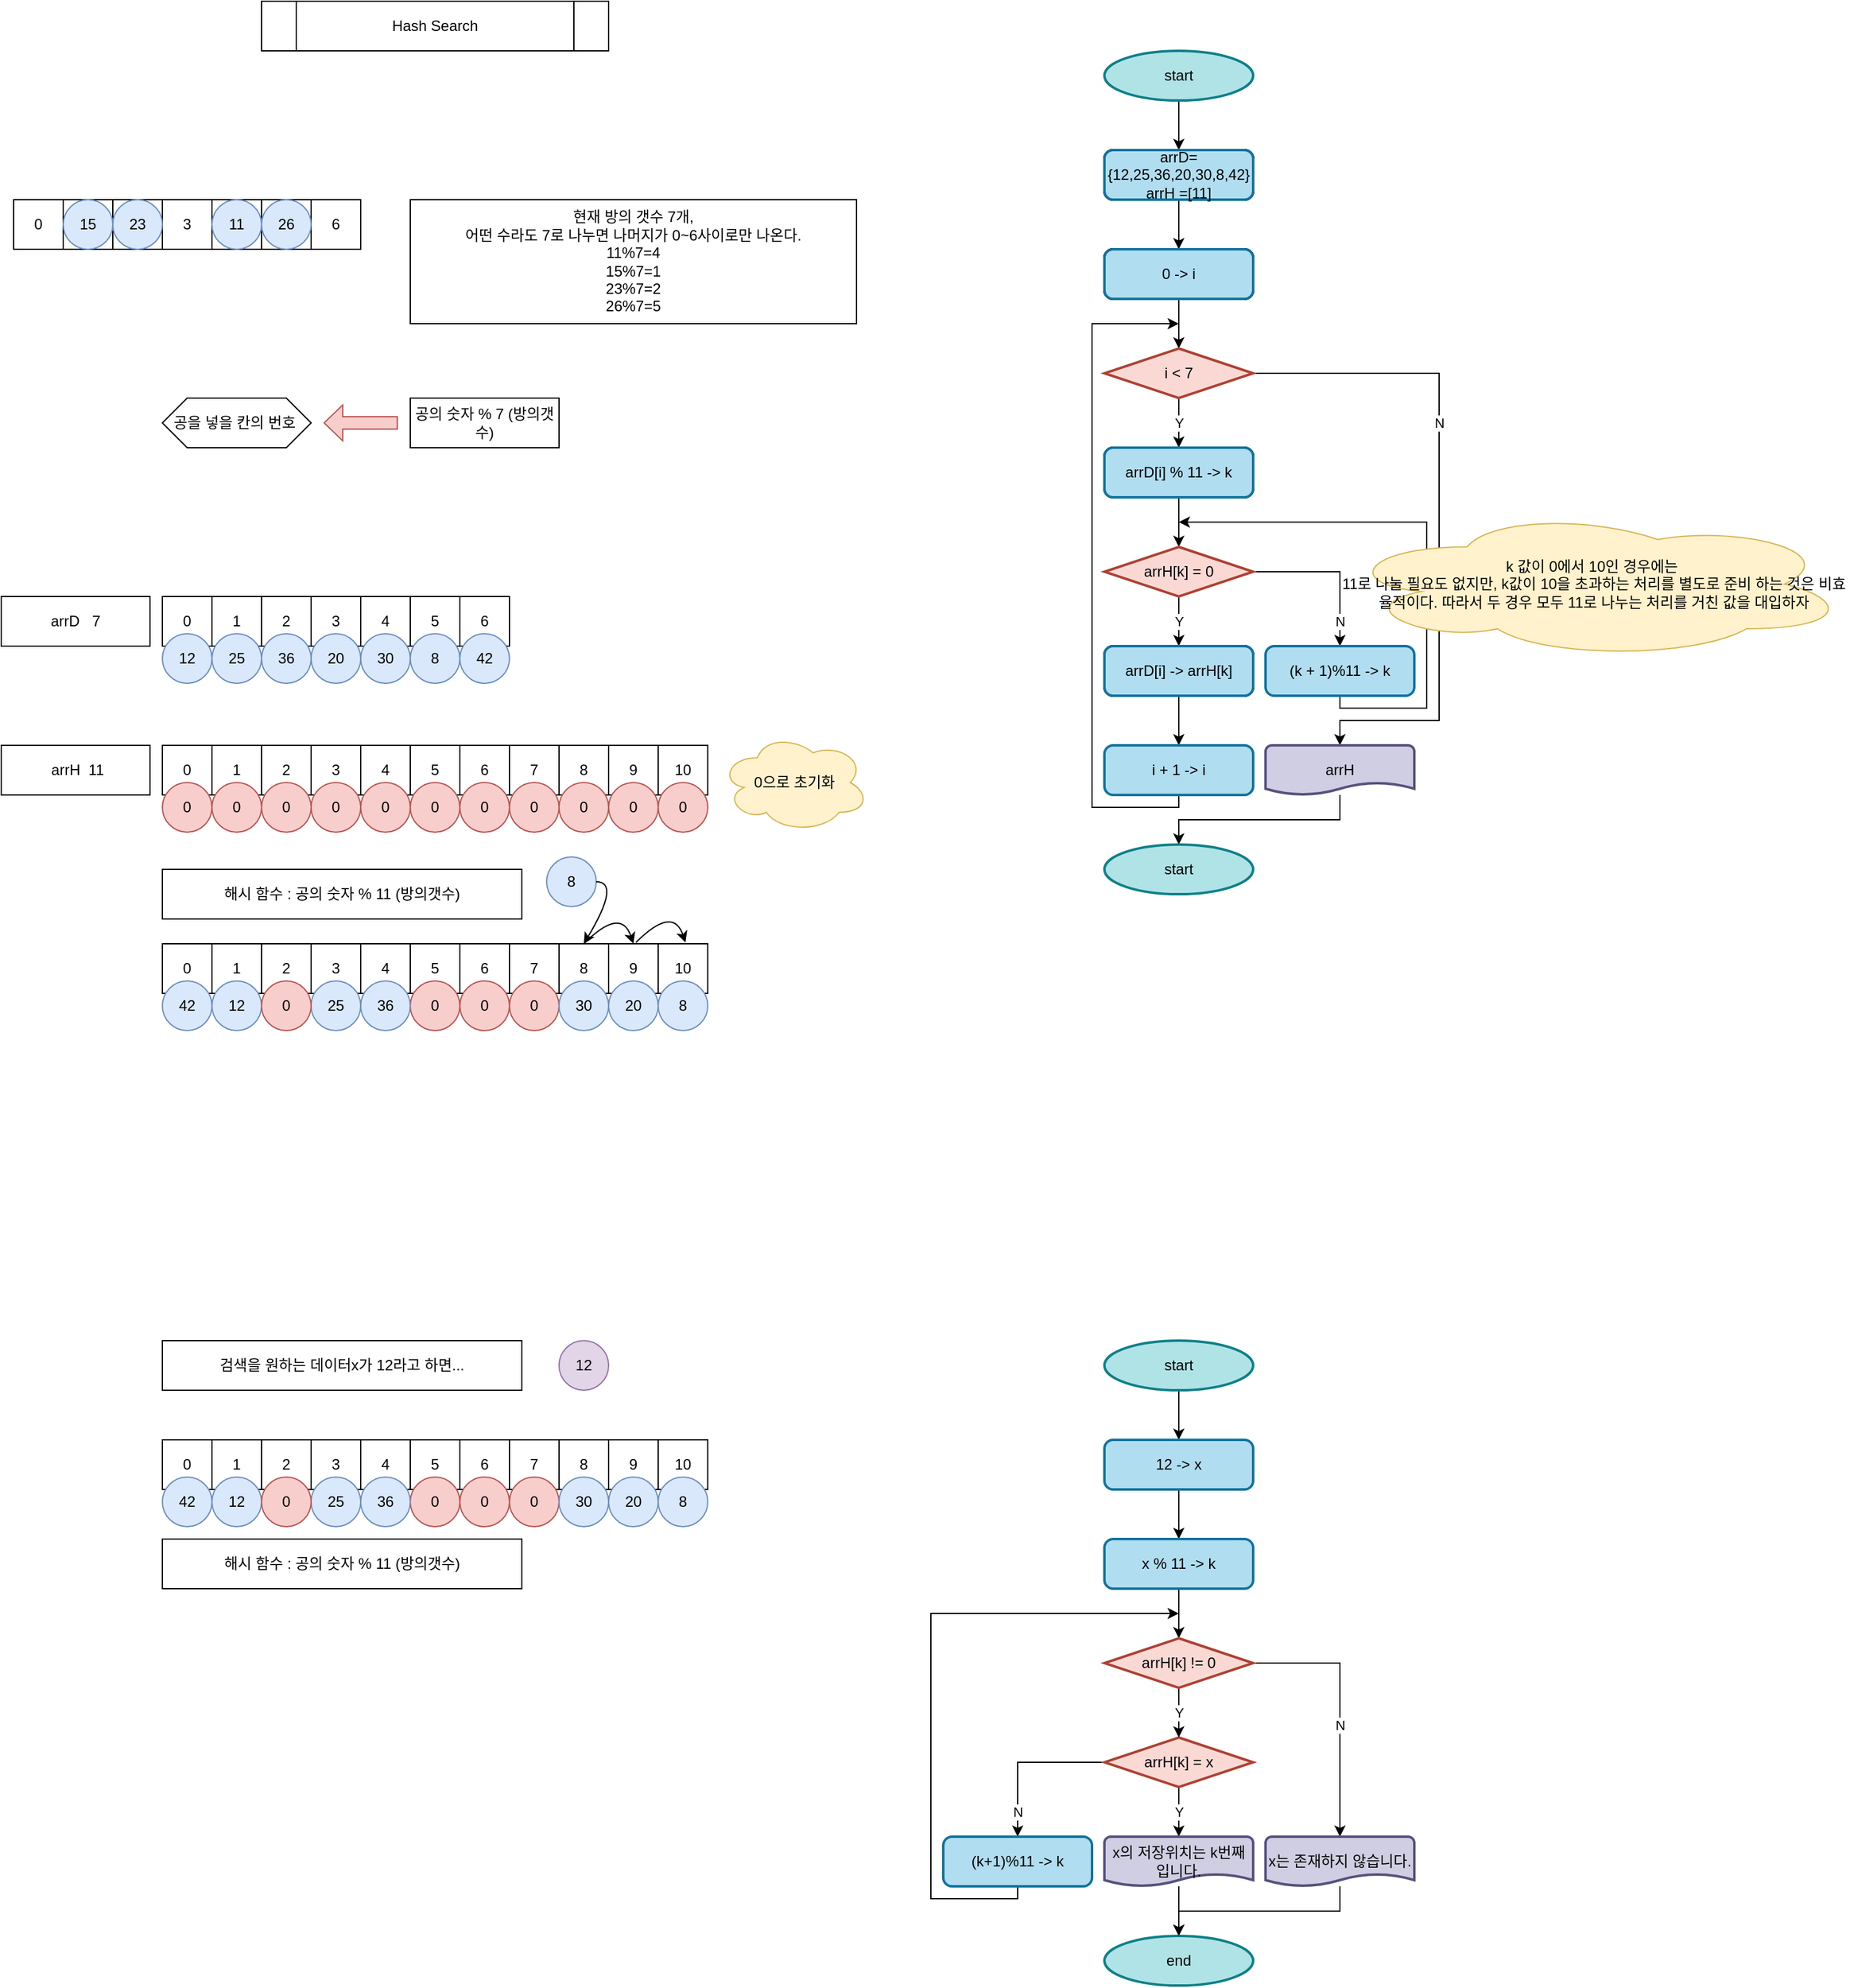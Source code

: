<mxfile version="19.0.3" type="device"><diagram id="oB6ZDdBzyudLEPfiaahd" name="Page-1"><mxGraphModel dx="1216" dy="701" grid="1" gridSize="10" guides="1" tooltips="1" connect="1" arrows="1" fold="1" page="1" pageScale="1" pageWidth="850" pageHeight="1100" math="0" shadow="0"><root><mxCell id="0"/><mxCell id="1" parent="0"/><mxCell id="Vx3R1eTJ90A7RlPd2Iep-1" value="Hash Search" style="shape=process;whiteSpace=wrap;html=1;backgroundOutline=1;" parent="1" vertex="1"><mxGeometry x="280" y="40" width="280" height="40" as="geometry"/></mxCell><mxCell id="Vx3R1eTJ90A7RlPd2Iep-13" value="현재 방의 갯수 7개,&lt;br&gt;어떤 수라도 7로 나누면 나머지가 0~6사이로만 나온다.&lt;br&gt;11%7=4&lt;br&gt;15%7=1&lt;br&gt;23%7=2&lt;br&gt;26%7=5" style="rounded=0;whiteSpace=wrap;html=1;" parent="1" vertex="1"><mxGeometry x="400" y="200" width="360" height="100" as="geometry"/></mxCell><mxCell id="Vx3R1eTJ90A7RlPd2Iep-15" value="0" style="rounded=0;whiteSpace=wrap;html=1;" parent="1" vertex="1"><mxGeometry x="80" y="200" width="40" height="40" as="geometry"/></mxCell><mxCell id="Vx3R1eTJ90A7RlPd2Iep-16" value="1" style="rounded=0;whiteSpace=wrap;html=1;" parent="1" vertex="1"><mxGeometry x="120" y="200" width="40" height="40" as="geometry"/></mxCell><mxCell id="Vx3R1eTJ90A7RlPd2Iep-17" value="2" style="rounded=0;whiteSpace=wrap;html=1;" parent="1" vertex="1"><mxGeometry x="160" y="200" width="40" height="40" as="geometry"/></mxCell><mxCell id="Vx3R1eTJ90A7RlPd2Iep-18" value="3" style="rounded=0;whiteSpace=wrap;html=1;" parent="1" vertex="1"><mxGeometry x="200" y="200" width="40" height="40" as="geometry"/></mxCell><mxCell id="Vx3R1eTJ90A7RlPd2Iep-19" value="4" style="rounded=0;whiteSpace=wrap;html=1;" parent="1" vertex="1"><mxGeometry x="240" y="200" width="40" height="40" as="geometry"/></mxCell><mxCell id="Vx3R1eTJ90A7RlPd2Iep-20" value="5" style="rounded=0;whiteSpace=wrap;html=1;" parent="1" vertex="1"><mxGeometry x="280" y="200" width="40" height="40" as="geometry"/></mxCell><mxCell id="Vx3R1eTJ90A7RlPd2Iep-21" value="6" style="rounded=0;whiteSpace=wrap;html=1;" parent="1" vertex="1"><mxGeometry x="320" y="200" width="40" height="40" as="geometry"/></mxCell><mxCell id="Vx3R1eTJ90A7RlPd2Iep-22" value="15" style="ellipse;whiteSpace=wrap;html=1;aspect=fixed;fillColor=#dae8fc;strokeColor=#6c8ebf;" parent="1" vertex="1"><mxGeometry x="120" y="200" width="40" height="40" as="geometry"/></mxCell><mxCell id="Vx3R1eTJ90A7RlPd2Iep-23" value="23" style="ellipse;whiteSpace=wrap;html=1;aspect=fixed;fillColor=#dae8fc;strokeColor=#6c8ebf;" parent="1" vertex="1"><mxGeometry x="160" y="200" width="40" height="40" as="geometry"/></mxCell><mxCell id="Vx3R1eTJ90A7RlPd2Iep-24" value="11" style="ellipse;whiteSpace=wrap;html=1;aspect=fixed;fillColor=#dae8fc;strokeColor=#6c8ebf;" parent="1" vertex="1"><mxGeometry x="240" y="200" width="40" height="40" as="geometry"/></mxCell><mxCell id="Vx3R1eTJ90A7RlPd2Iep-25" value="26" style="ellipse;whiteSpace=wrap;html=1;aspect=fixed;fillColor=#dae8fc;strokeColor=#6c8ebf;" parent="1" vertex="1"><mxGeometry x="280" y="200" width="40" height="40" as="geometry"/></mxCell><mxCell id="Vx3R1eTJ90A7RlPd2Iep-27" value="공을 넣을 칸의 번호&amp;nbsp;" style="shape=hexagon;perimeter=hexagonPerimeter2;whiteSpace=wrap;html=1;fixedSize=1;" parent="1" vertex="1"><mxGeometry x="200" y="360" width="120" height="40" as="geometry"/></mxCell><mxCell id="Vx3R1eTJ90A7RlPd2Iep-28" value="공의 숫자 % 7 (방의갯수)" style="rounded=0;whiteSpace=wrap;html=1;" parent="1" vertex="1"><mxGeometry x="400" y="360" width="120" height="40" as="geometry"/></mxCell><mxCell id="Vx3R1eTJ90A7RlPd2Iep-29" value="" style="shape=flexArrow;endArrow=classic;html=1;rounded=0;endWidth=18;endSize=4.67;fillColor=#f8cecc;strokeColor=#b85450;" parent="1" edge="1"><mxGeometry width="50" height="50" relative="1" as="geometry"><mxPoint x="390" y="380" as="sourcePoint"/><mxPoint x="330" y="380" as="targetPoint"/></mxGeometry></mxCell><mxCell id="Vx3R1eTJ90A7RlPd2Iep-31" value="0" style="rounded=0;whiteSpace=wrap;html=1;" parent="1" vertex="1"><mxGeometry x="200" y="520" width="40" height="40" as="geometry"/></mxCell><mxCell id="Vx3R1eTJ90A7RlPd2Iep-32" value="1" style="rounded=0;whiteSpace=wrap;html=1;" parent="1" vertex="1"><mxGeometry x="240" y="520" width="40" height="40" as="geometry"/></mxCell><mxCell id="Vx3R1eTJ90A7RlPd2Iep-33" value="2" style="rounded=0;whiteSpace=wrap;html=1;" parent="1" vertex="1"><mxGeometry x="280" y="520" width="40" height="40" as="geometry"/></mxCell><mxCell id="Vx3R1eTJ90A7RlPd2Iep-34" value="3" style="rounded=0;whiteSpace=wrap;html=1;" parent="1" vertex="1"><mxGeometry x="320" y="520" width="40" height="40" as="geometry"/></mxCell><mxCell id="Vx3R1eTJ90A7RlPd2Iep-35" value="4" style="rounded=0;whiteSpace=wrap;html=1;" parent="1" vertex="1"><mxGeometry x="360" y="520" width="40" height="40" as="geometry"/></mxCell><mxCell id="Vx3R1eTJ90A7RlPd2Iep-36" value="5" style="rounded=0;whiteSpace=wrap;html=1;" parent="1" vertex="1"><mxGeometry x="400" y="520" width="40" height="40" as="geometry"/></mxCell><mxCell id="Vx3R1eTJ90A7RlPd2Iep-37" value="6" style="rounded=0;whiteSpace=wrap;html=1;" parent="1" vertex="1"><mxGeometry x="440" y="520" width="40" height="40" as="geometry"/></mxCell><mxCell id="Vx3R1eTJ90A7RlPd2Iep-42" value="12" style="ellipse;whiteSpace=wrap;html=1;aspect=fixed;fillColor=#dae8fc;strokeColor=#6c8ebf;" parent="1" vertex="1"><mxGeometry x="200" y="550" width="40" height="40" as="geometry"/></mxCell><mxCell id="Vx3R1eTJ90A7RlPd2Iep-43" value="25" style="ellipse;whiteSpace=wrap;html=1;aspect=fixed;fillColor=#dae8fc;strokeColor=#6c8ebf;" parent="1" vertex="1"><mxGeometry x="240" y="550" width="40" height="40" as="geometry"/></mxCell><mxCell id="Vx3R1eTJ90A7RlPd2Iep-44" value="36" style="ellipse;whiteSpace=wrap;html=1;aspect=fixed;fillColor=#dae8fc;strokeColor=#6c8ebf;" parent="1" vertex="1"><mxGeometry x="280" y="550" width="40" height="40" as="geometry"/></mxCell><mxCell id="Vx3R1eTJ90A7RlPd2Iep-45" value="20" style="ellipse;whiteSpace=wrap;html=1;aspect=fixed;fillColor=#dae8fc;strokeColor=#6c8ebf;" parent="1" vertex="1"><mxGeometry x="320" y="550" width="40" height="40" as="geometry"/></mxCell><mxCell id="Vx3R1eTJ90A7RlPd2Iep-46" value="30" style="ellipse;whiteSpace=wrap;html=1;aspect=fixed;fillColor=#dae8fc;strokeColor=#6c8ebf;" parent="1" vertex="1"><mxGeometry x="360" y="550" width="40" height="40" as="geometry"/></mxCell><mxCell id="Vx3R1eTJ90A7RlPd2Iep-47" value="8" style="ellipse;whiteSpace=wrap;html=1;aspect=fixed;fillColor=#dae8fc;strokeColor=#6c8ebf;" parent="1" vertex="1"><mxGeometry x="400" y="550" width="40" height="40" as="geometry"/></mxCell><mxCell id="Vx3R1eTJ90A7RlPd2Iep-48" value="42" style="ellipse;whiteSpace=wrap;html=1;aspect=fixed;fillColor=#dae8fc;strokeColor=#6c8ebf;" parent="1" vertex="1"><mxGeometry x="440" y="550" width="40" height="40" as="geometry"/></mxCell><mxCell id="Vx3R1eTJ90A7RlPd2Iep-49" value="arrD&amp;nbsp; &amp;nbsp;7" style="rounded=0;whiteSpace=wrap;html=1;" parent="1" vertex="1"><mxGeometry x="70" y="520" width="120" height="40" as="geometry"/></mxCell><mxCell id="Vx3R1eTJ90A7RlPd2Iep-50" value="&amp;nbsp;arrH&amp;nbsp; 11" style="rounded=0;whiteSpace=wrap;html=1;" parent="1" vertex="1"><mxGeometry x="70" y="640" width="120" height="40" as="geometry"/></mxCell><mxCell id="Vx3R1eTJ90A7RlPd2Iep-51" value="0" style="rounded=0;whiteSpace=wrap;html=1;" parent="1" vertex="1"><mxGeometry x="200" y="640" width="40" height="40" as="geometry"/></mxCell><mxCell id="Vx3R1eTJ90A7RlPd2Iep-52" value="1" style="rounded=0;whiteSpace=wrap;html=1;" parent="1" vertex="1"><mxGeometry x="240" y="640" width="40" height="40" as="geometry"/></mxCell><mxCell id="Vx3R1eTJ90A7RlPd2Iep-53" value="2" style="rounded=0;whiteSpace=wrap;html=1;" parent="1" vertex="1"><mxGeometry x="280" y="640" width="40" height="40" as="geometry"/></mxCell><mxCell id="Vx3R1eTJ90A7RlPd2Iep-54" value="3" style="rounded=0;whiteSpace=wrap;html=1;" parent="1" vertex="1"><mxGeometry x="320" y="640" width="40" height="40" as="geometry"/></mxCell><mxCell id="Vx3R1eTJ90A7RlPd2Iep-55" value="4" style="rounded=0;whiteSpace=wrap;html=1;" parent="1" vertex="1"><mxGeometry x="360" y="640" width="40" height="40" as="geometry"/></mxCell><mxCell id="Vx3R1eTJ90A7RlPd2Iep-56" value="5" style="rounded=0;whiteSpace=wrap;html=1;" parent="1" vertex="1"><mxGeometry x="400" y="640" width="40" height="40" as="geometry"/></mxCell><mxCell id="Vx3R1eTJ90A7RlPd2Iep-57" value="6" style="rounded=0;whiteSpace=wrap;html=1;" parent="1" vertex="1"><mxGeometry x="440" y="640" width="40" height="40" as="geometry"/></mxCell><mxCell id="Vx3R1eTJ90A7RlPd2Iep-58" value="7" style="rounded=0;whiteSpace=wrap;html=1;" parent="1" vertex="1"><mxGeometry x="480" y="640" width="40" height="40" as="geometry"/></mxCell><mxCell id="Vx3R1eTJ90A7RlPd2Iep-59" value="8" style="rounded=0;whiteSpace=wrap;html=1;" parent="1" vertex="1"><mxGeometry x="520" y="640" width="40" height="40" as="geometry"/></mxCell><mxCell id="Vx3R1eTJ90A7RlPd2Iep-60" value="9" style="rounded=0;whiteSpace=wrap;html=1;" parent="1" vertex="1"><mxGeometry x="560" y="640" width="40" height="40" as="geometry"/></mxCell><mxCell id="Vx3R1eTJ90A7RlPd2Iep-61" value="10" style="rounded=0;whiteSpace=wrap;html=1;" parent="1" vertex="1"><mxGeometry x="600" y="640" width="40" height="40" as="geometry"/></mxCell><mxCell id="Vx3R1eTJ90A7RlPd2Iep-62" value="0" style="ellipse;whiteSpace=wrap;html=1;aspect=fixed;fillColor=#f8cecc;strokeColor=#b85450;" parent="1" vertex="1"><mxGeometry x="200" y="670" width="40" height="40" as="geometry"/></mxCell><mxCell id="Vx3R1eTJ90A7RlPd2Iep-63" value="0" style="ellipse;whiteSpace=wrap;html=1;aspect=fixed;fillColor=#f8cecc;strokeColor=#b85450;" parent="1" vertex="1"><mxGeometry x="240" y="670" width="40" height="40" as="geometry"/></mxCell><mxCell id="Vx3R1eTJ90A7RlPd2Iep-64" value="0" style="ellipse;whiteSpace=wrap;html=1;aspect=fixed;fillColor=#f8cecc;strokeColor=#b85450;" parent="1" vertex="1"><mxGeometry x="280" y="670" width="40" height="40" as="geometry"/></mxCell><mxCell id="Vx3R1eTJ90A7RlPd2Iep-65" value="0" style="ellipse;whiteSpace=wrap;html=1;aspect=fixed;fillColor=#f8cecc;strokeColor=#b85450;" parent="1" vertex="1"><mxGeometry x="320" y="670" width="40" height="40" as="geometry"/></mxCell><mxCell id="Vx3R1eTJ90A7RlPd2Iep-66" value="0" style="ellipse;whiteSpace=wrap;html=1;aspect=fixed;fillColor=#f8cecc;strokeColor=#b85450;" parent="1" vertex="1"><mxGeometry x="440" y="670" width="40" height="40" as="geometry"/></mxCell><mxCell id="Vx3R1eTJ90A7RlPd2Iep-67" value="0" style="ellipse;whiteSpace=wrap;html=1;aspect=fixed;fillColor=#f8cecc;strokeColor=#b85450;" parent="1" vertex="1"><mxGeometry x="480" y="670" width="40" height="40" as="geometry"/></mxCell><mxCell id="Vx3R1eTJ90A7RlPd2Iep-68" value="0" style="ellipse;whiteSpace=wrap;html=1;aspect=fixed;fillColor=#f8cecc;strokeColor=#b85450;" parent="1" vertex="1"><mxGeometry x="400" y="670" width="40" height="40" as="geometry"/></mxCell><mxCell id="Vx3R1eTJ90A7RlPd2Iep-69" value="0" style="ellipse;whiteSpace=wrap;html=1;aspect=fixed;fillColor=#f8cecc;strokeColor=#b85450;" parent="1" vertex="1"><mxGeometry x="360" y="670" width="40" height="40" as="geometry"/></mxCell><mxCell id="Vx3R1eTJ90A7RlPd2Iep-70" value="0" style="ellipse;whiteSpace=wrap;html=1;aspect=fixed;fillColor=#f8cecc;strokeColor=#b85450;" parent="1" vertex="1"><mxGeometry x="520" y="670" width="40" height="40" as="geometry"/></mxCell><mxCell id="Vx3R1eTJ90A7RlPd2Iep-71" value="0" style="ellipse;whiteSpace=wrap;html=1;aspect=fixed;fillColor=#f8cecc;strokeColor=#b85450;" parent="1" vertex="1"><mxGeometry x="560" y="670" width="40" height="40" as="geometry"/></mxCell><mxCell id="Vx3R1eTJ90A7RlPd2Iep-72" value="0" style="ellipse;whiteSpace=wrap;html=1;aspect=fixed;fillColor=#f8cecc;strokeColor=#b85450;" parent="1" vertex="1"><mxGeometry x="600" y="670" width="40" height="40" as="geometry"/></mxCell><mxCell id="Vx3R1eTJ90A7RlPd2Iep-73" value="0으로 초기화" style="ellipse;shape=cloud;whiteSpace=wrap;html=1;fillColor=#fff2cc;strokeColor=#d6b656;" parent="1" vertex="1"><mxGeometry x="650" y="630" width="120" height="80" as="geometry"/></mxCell><mxCell id="Vx3R1eTJ90A7RlPd2Iep-74" value="해시 함수 : 공의 숫자 % 11 (방의갯수)" style="rounded=0;whiteSpace=wrap;html=1;" parent="1" vertex="1"><mxGeometry x="200" y="740" width="290" height="40" as="geometry"/></mxCell><mxCell id="Vx3R1eTJ90A7RlPd2Iep-75" value="0" style="rounded=0;whiteSpace=wrap;html=1;" parent="1" vertex="1"><mxGeometry x="200" y="800" width="40" height="40" as="geometry"/></mxCell><mxCell id="Vx3R1eTJ90A7RlPd2Iep-76" value="1" style="rounded=0;whiteSpace=wrap;html=1;" parent="1" vertex="1"><mxGeometry x="240" y="800" width="40" height="40" as="geometry"/></mxCell><mxCell id="Vx3R1eTJ90A7RlPd2Iep-77" value="2" style="rounded=0;whiteSpace=wrap;html=1;" parent="1" vertex="1"><mxGeometry x="280" y="800" width="40" height="40" as="geometry"/></mxCell><mxCell id="Vx3R1eTJ90A7RlPd2Iep-78" value="3" style="rounded=0;whiteSpace=wrap;html=1;" parent="1" vertex="1"><mxGeometry x="320" y="800" width="40" height="40" as="geometry"/></mxCell><mxCell id="Vx3R1eTJ90A7RlPd2Iep-79" value="4" style="rounded=0;whiteSpace=wrap;html=1;" parent="1" vertex="1"><mxGeometry x="360" y="800" width="40" height="40" as="geometry"/></mxCell><mxCell id="Vx3R1eTJ90A7RlPd2Iep-80" value="5" style="rounded=0;whiteSpace=wrap;html=1;" parent="1" vertex="1"><mxGeometry x="400" y="800" width="40" height="40" as="geometry"/></mxCell><mxCell id="Vx3R1eTJ90A7RlPd2Iep-81" value="6" style="rounded=0;whiteSpace=wrap;html=1;" parent="1" vertex="1"><mxGeometry x="440" y="800" width="40" height="40" as="geometry"/></mxCell><mxCell id="Vx3R1eTJ90A7RlPd2Iep-82" value="7" style="rounded=0;whiteSpace=wrap;html=1;" parent="1" vertex="1"><mxGeometry x="480" y="800" width="40" height="40" as="geometry"/></mxCell><mxCell id="Vx3R1eTJ90A7RlPd2Iep-83" value="8" style="rounded=0;whiteSpace=wrap;html=1;" parent="1" vertex="1"><mxGeometry x="520" y="800" width="40" height="40" as="geometry"/></mxCell><mxCell id="Vx3R1eTJ90A7RlPd2Iep-84" value="9" style="rounded=0;whiteSpace=wrap;html=1;" parent="1" vertex="1"><mxGeometry x="560" y="800" width="40" height="40" as="geometry"/></mxCell><mxCell id="Vx3R1eTJ90A7RlPd2Iep-85" value="10" style="rounded=0;whiteSpace=wrap;html=1;" parent="1" vertex="1"><mxGeometry x="600" y="800" width="40" height="40" as="geometry"/></mxCell><mxCell id="Vx3R1eTJ90A7RlPd2Iep-90" value="0" style="ellipse;whiteSpace=wrap;html=1;aspect=fixed;fillColor=#f8cecc;strokeColor=#b85450;" parent="1" vertex="1"><mxGeometry x="440" y="830" width="40" height="40" as="geometry"/></mxCell><mxCell id="Vx3R1eTJ90A7RlPd2Iep-91" value="0" style="ellipse;whiteSpace=wrap;html=1;aspect=fixed;fillColor=#f8cecc;strokeColor=#b85450;" parent="1" vertex="1"><mxGeometry x="480" y="830" width="40" height="40" as="geometry"/></mxCell><mxCell id="Vx3R1eTJ90A7RlPd2Iep-92" value="0" style="ellipse;whiteSpace=wrap;html=1;aspect=fixed;fillColor=#f8cecc;strokeColor=#b85450;" parent="1" vertex="1"><mxGeometry x="400" y="830" width="40" height="40" as="geometry"/></mxCell><mxCell id="Vx3R1eTJ90A7RlPd2Iep-97" value="12" style="ellipse;whiteSpace=wrap;html=1;aspect=fixed;fillColor=#dae8fc;strokeColor=#6c8ebf;" parent="1" vertex="1"><mxGeometry x="240" y="830" width="40" height="40" as="geometry"/></mxCell><mxCell id="Vx3R1eTJ90A7RlPd2Iep-98" value="25" style="ellipse;whiteSpace=wrap;html=1;aspect=fixed;fillColor=#dae8fc;strokeColor=#6c8ebf;" parent="1" vertex="1"><mxGeometry x="320" y="830" width="40" height="40" as="geometry"/></mxCell><mxCell id="Vx3R1eTJ90A7RlPd2Iep-99" value="36" style="ellipse;whiteSpace=wrap;html=1;aspect=fixed;fillColor=#dae8fc;strokeColor=#6c8ebf;" parent="1" vertex="1"><mxGeometry x="360" y="830" width="40" height="40" as="geometry"/></mxCell><mxCell id="Vx3R1eTJ90A7RlPd2Iep-100" value="20" style="ellipse;whiteSpace=wrap;html=1;aspect=fixed;fillColor=#dae8fc;strokeColor=#6c8ebf;" parent="1" vertex="1"><mxGeometry x="560" y="830" width="40" height="40" as="geometry"/></mxCell><mxCell id="Vx3R1eTJ90A7RlPd2Iep-101" value="30" style="ellipse;whiteSpace=wrap;html=1;aspect=fixed;fillColor=#dae8fc;strokeColor=#6c8ebf;" parent="1" vertex="1"><mxGeometry x="520" y="830" width="40" height="40" as="geometry"/></mxCell><mxCell id="Vx3R1eTJ90A7RlPd2Iep-102" value="8" style="ellipse;whiteSpace=wrap;html=1;aspect=fixed;fillColor=#dae8fc;strokeColor=#6c8ebf;" parent="1" vertex="1"><mxGeometry x="600" y="830" width="40" height="40" as="geometry"/></mxCell><mxCell id="Vx3R1eTJ90A7RlPd2Iep-103" value="42" style="ellipse;whiteSpace=wrap;html=1;aspect=fixed;fillColor=#dae8fc;strokeColor=#6c8ebf;" parent="1" vertex="1"><mxGeometry x="200" y="830" width="40" height="40" as="geometry"/></mxCell><mxCell id="Vx3R1eTJ90A7RlPd2Iep-105" value="0" style="ellipse;whiteSpace=wrap;html=1;aspect=fixed;fillColor=#f8cecc;strokeColor=#b85450;" parent="1" vertex="1"><mxGeometry x="280" y="830" width="40" height="40" as="geometry"/></mxCell><mxCell id="Vx3R1eTJ90A7RlPd2Iep-106" value="8" style="ellipse;whiteSpace=wrap;html=1;aspect=fixed;fillColor=#dae8fc;strokeColor=#6c8ebf;" parent="1" vertex="1"><mxGeometry x="510" y="730" width="40" height="40" as="geometry"/></mxCell><mxCell id="Vx3R1eTJ90A7RlPd2Iep-108" value="" style="curved=1;endArrow=classic;html=1;rounded=0;exitX=1;exitY=0.5;exitDx=0;exitDy=0;entryX=0.5;entryY=0;entryDx=0;entryDy=0;" parent="1" source="Vx3R1eTJ90A7RlPd2Iep-106" target="Vx3R1eTJ90A7RlPd2Iep-83" edge="1"><mxGeometry width="50" height="50" relative="1" as="geometry"><mxPoint x="580" y="785" as="sourcePoint"/><mxPoint x="630" y="735" as="targetPoint"/><Array as="points"><mxPoint x="570" y="750"/></Array></mxGeometry></mxCell><mxCell id="Vx3R1eTJ90A7RlPd2Iep-109" value="" style="curved=1;endArrow=classic;html=1;rounded=0;exitX=0.5;exitY=0;exitDx=0;exitDy=0;entryX=0.5;entryY=0;entryDx=0;entryDy=0;" parent="1" source="Vx3R1eTJ90A7RlPd2Iep-83" target="Vx3R1eTJ90A7RlPd2Iep-84" edge="1"><mxGeometry width="50" height="50" relative="1" as="geometry"><mxPoint x="590" y="775" as="sourcePoint"/><mxPoint x="640" y="725" as="targetPoint"/><Array as="points"><mxPoint x="570" y="770"/></Array></mxGeometry></mxCell><mxCell id="Vx3R1eTJ90A7RlPd2Iep-113" value="" style="curved=1;endArrow=classic;html=1;rounded=0;exitX=0.5;exitY=0;exitDx=0;exitDy=0;entryX=0.5;entryY=0;entryDx=0;entryDy=0;" parent="1" edge="1"><mxGeometry width="50" height="50" relative="1" as="geometry"><mxPoint x="582" y="799" as="sourcePoint"/><mxPoint x="622" y="799" as="targetPoint"/><Array as="points"><mxPoint x="612" y="769"/></Array></mxGeometry></mxCell><mxCell id="Vx3R1eTJ90A7RlPd2Iep-131" value="" style="edgeStyle=orthogonalEdgeStyle;rounded=0;orthogonalLoop=1;jettySize=auto;html=1;" parent="1" source="Vx3R1eTJ90A7RlPd2Iep-114" target="Vx3R1eTJ90A7RlPd2Iep-116" edge="1"><mxGeometry relative="1" as="geometry"/></mxCell><mxCell id="Vx3R1eTJ90A7RlPd2Iep-114" value="start" style="strokeWidth=2;html=1;shape=mxgraph.flowchart.start_1;whiteSpace=wrap;fillColor=#b0e3e6;strokeColor=#0e8088;" parent="1" vertex="1"><mxGeometry x="960" y="80" width="120" height="40" as="geometry"/></mxCell><mxCell id="Vx3R1eTJ90A7RlPd2Iep-130" value="" style="edgeStyle=orthogonalEdgeStyle;rounded=0;orthogonalLoop=1;jettySize=auto;html=1;" parent="1" source="Vx3R1eTJ90A7RlPd2Iep-116" target="Vx3R1eTJ90A7RlPd2Iep-118" edge="1"><mxGeometry relative="1" as="geometry"/></mxCell><mxCell id="Vx3R1eTJ90A7RlPd2Iep-116" value="arrD=&lt;br&gt;{12,25,36,20,30,8,42}&lt;br&gt;arrH =[11]" style="rounded=1;whiteSpace=wrap;html=1;absoluteArcSize=1;arcSize=14;strokeWidth=2;" parent="1" vertex="1"><mxGeometry x="960" y="160" width="120" height="40" as="geometry"/></mxCell><mxCell id="Vx3R1eTJ90A7RlPd2Iep-124" style="edgeStyle=orthogonalEdgeStyle;rounded=0;orthogonalLoop=1;jettySize=auto;html=1;entryX=0.5;entryY=0;entryDx=0;entryDy=0;entryPerimeter=0;" parent="1" source="Vx3R1eTJ90A7RlPd2Iep-117" target="Vx3R1eTJ90A7RlPd2Iep-121" edge="1"><mxGeometry relative="1" as="geometry"/></mxCell><mxCell id="Vx3R1eTJ90A7RlPd2Iep-117" value="arrD[i] % 11 -&amp;gt; k" style="rounded=1;whiteSpace=wrap;html=1;absoluteArcSize=1;arcSize=14;strokeWidth=2;" parent="1" vertex="1"><mxGeometry x="960" y="400" width="120" height="40" as="geometry"/></mxCell><mxCell id="Vx3R1eTJ90A7RlPd2Iep-129" value="" style="edgeStyle=orthogonalEdgeStyle;rounded=0;orthogonalLoop=1;jettySize=auto;html=1;" parent="1" source="Vx3R1eTJ90A7RlPd2Iep-118" target="Vx3R1eTJ90A7RlPd2Iep-119" edge="1"><mxGeometry relative="1" as="geometry"/></mxCell><mxCell id="Vx3R1eTJ90A7RlPd2Iep-118" value="0 -&amp;gt; i" style="rounded=1;whiteSpace=wrap;html=1;absoluteArcSize=1;arcSize=14;strokeWidth=2;" parent="1" vertex="1"><mxGeometry x="960" y="240" width="120" height="40" as="geometry"/></mxCell><mxCell id="Vx3R1eTJ90A7RlPd2Iep-128" value="Y" style="edgeStyle=orthogonalEdgeStyle;rounded=0;orthogonalLoop=1;jettySize=auto;html=1;entryX=0.5;entryY=0;entryDx=0;entryDy=0;" parent="1" source="Vx3R1eTJ90A7RlPd2Iep-119" target="Vx3R1eTJ90A7RlPd2Iep-117" edge="1"><mxGeometry relative="1" as="geometry"/></mxCell><mxCell id="Vx3R1eTJ90A7RlPd2Iep-143" value="N" style="edgeStyle=orthogonalEdgeStyle;rounded=0;orthogonalLoop=1;jettySize=auto;html=1;" parent="1" source="Vx3R1eTJ90A7RlPd2Iep-119" target="Vx3R1eTJ90A7RlPd2Iep-142" edge="1"><mxGeometry x="-0.283" relative="1" as="geometry"><Array as="points"><mxPoint x="1230" y="340"/><mxPoint x="1230" y="620"/><mxPoint x="1150" y="620"/></Array><mxPoint as="offset"/></mxGeometry></mxCell><mxCell id="Vx3R1eTJ90A7RlPd2Iep-119" value="i &amp;lt; 7" style="strokeWidth=2;html=1;shape=mxgraph.flowchart.decision;whiteSpace=wrap;fillColor=#fad9d5;strokeColor=#ae4132;" parent="1" vertex="1"><mxGeometry x="960" y="320" width="120" height="40" as="geometry"/></mxCell><mxCell id="Vx3R1eTJ90A7RlPd2Iep-133" style="edgeStyle=orthogonalEdgeStyle;rounded=0;orthogonalLoop=1;jettySize=auto;html=1;entryX=0.5;entryY=0;entryDx=0;entryDy=0;" parent="1" source="Vx3R1eTJ90A7RlPd2Iep-120" target="Vx3R1eTJ90A7RlPd2Iep-127" edge="1"><mxGeometry relative="1" as="geometry"/></mxCell><mxCell id="Vx3R1eTJ90A7RlPd2Iep-120" value="arrD[i] -&amp;gt; arrH[k]" style="rounded=1;whiteSpace=wrap;html=1;absoluteArcSize=1;arcSize=14;strokeWidth=2;" parent="1" vertex="1"><mxGeometry x="960" y="560" width="120" height="40" as="geometry"/></mxCell><mxCell id="Vx3R1eTJ90A7RlPd2Iep-123" value="Y" style="edgeStyle=orthogonalEdgeStyle;rounded=0;orthogonalLoop=1;jettySize=auto;html=1;entryX=0.5;entryY=0;entryDx=0;entryDy=0;" parent="1" source="Vx3R1eTJ90A7RlPd2Iep-121" target="Vx3R1eTJ90A7RlPd2Iep-120" edge="1"><mxGeometry relative="1" as="geometry"/></mxCell><mxCell id="Vx3R1eTJ90A7RlPd2Iep-125" value="N" style="edgeStyle=orthogonalEdgeStyle;rounded=0;orthogonalLoop=1;jettySize=auto;html=1;entryX=0.5;entryY=0;entryDx=0;entryDy=0;" parent="1" source="Vx3R1eTJ90A7RlPd2Iep-121" target="Vx3R1eTJ90A7RlPd2Iep-122" edge="1"><mxGeometry x="0.692" relative="1" as="geometry"><mxPoint as="offset"/></mxGeometry></mxCell><mxCell id="Vx3R1eTJ90A7RlPd2Iep-121" value="arrH[k] = 0" style="strokeWidth=2;html=1;shape=mxgraph.flowchart.decision;whiteSpace=wrap;fillColor=#fad9d5;strokeColor=#ae4132;" parent="1" vertex="1"><mxGeometry x="960" y="480" width="120" height="40" as="geometry"/></mxCell><mxCell id="Vx3R1eTJ90A7RlPd2Iep-126" style="edgeStyle=orthogonalEdgeStyle;rounded=0;orthogonalLoop=1;jettySize=auto;html=1;" parent="1" source="Vx3R1eTJ90A7RlPd2Iep-122" edge="1"><mxGeometry relative="1" as="geometry"><mxPoint x="1020" y="460" as="targetPoint"/><Array as="points"><mxPoint x="1150" y="610"/><mxPoint x="1220" y="610"/><mxPoint x="1220" y="460"/></Array></mxGeometry></mxCell><mxCell id="Vx3R1eTJ90A7RlPd2Iep-122" value="(k + 1)%11 -&amp;gt; k" style="rounded=1;whiteSpace=wrap;html=1;absoluteArcSize=1;arcSize=14;strokeWidth=2;fillColor=#b1ddf0;strokeColor=#10739e;" parent="1" vertex="1"><mxGeometry x="1090" y="560" width="120" height="40" as="geometry"/></mxCell><mxCell id="Vx3R1eTJ90A7RlPd2Iep-132" style="edgeStyle=orthogonalEdgeStyle;rounded=0;orthogonalLoop=1;jettySize=auto;html=1;" parent="1" source="Vx3R1eTJ90A7RlPd2Iep-127" edge="1"><mxGeometry relative="1" as="geometry"><mxPoint x="1020" y="300" as="targetPoint"/><Array as="points"><mxPoint x="1020" y="690"/><mxPoint x="950" y="690"/><mxPoint x="950" y="300"/></Array></mxGeometry></mxCell><mxCell id="Vx3R1eTJ90A7RlPd2Iep-127" value="i + 1 -&amp;gt; i" style="rounded=1;whiteSpace=wrap;html=1;absoluteArcSize=1;arcSize=14;strokeWidth=2;fillColor=#b1ddf0;strokeColor=#10739e;" parent="1" vertex="1"><mxGeometry x="960" y="640" width="120" height="40" as="geometry"/></mxCell><mxCell id="Vx3R1eTJ90A7RlPd2Iep-134" value="arrD=&lt;br&gt;{12,25,36,20,30,8,42}&lt;br&gt;arrH =[11]" style="rounded=1;whiteSpace=wrap;html=1;absoluteArcSize=1;arcSize=14;strokeWidth=2;" parent="1" vertex="1"><mxGeometry x="960" y="160" width="120" height="40" as="geometry"/></mxCell><mxCell id="Vx3R1eTJ90A7RlPd2Iep-135" value="0 -&amp;gt; i" style="rounded=1;whiteSpace=wrap;html=1;absoluteArcSize=1;arcSize=14;strokeWidth=2;" parent="1" vertex="1"><mxGeometry x="960" y="240" width="120" height="40" as="geometry"/></mxCell><mxCell id="Vx3R1eTJ90A7RlPd2Iep-136" value="arrD=&lt;br&gt;{12,25,36,20,30,8,42}&lt;br&gt;arrH =[11]" style="rounded=1;whiteSpace=wrap;html=1;absoluteArcSize=1;arcSize=14;strokeWidth=2;fillColor=#b1ddf0;strokeColor=#10739e;" parent="1" vertex="1"><mxGeometry x="960" y="160" width="120" height="40" as="geometry"/></mxCell><mxCell id="Vx3R1eTJ90A7RlPd2Iep-137" value="0 -&amp;gt; i" style="rounded=1;whiteSpace=wrap;html=1;absoluteArcSize=1;arcSize=14;strokeWidth=2;fillColor=#b1ddf0;strokeColor=#10739e;" parent="1" vertex="1"><mxGeometry x="960" y="240" width="120" height="40" as="geometry"/></mxCell><mxCell id="Vx3R1eTJ90A7RlPd2Iep-138" value="arrD[i] % 11 -&amp;gt; k" style="rounded=1;whiteSpace=wrap;html=1;absoluteArcSize=1;arcSize=14;strokeWidth=2;fillColor=#b1ddf0;strokeColor=#10739e;" parent="1" vertex="1"><mxGeometry x="960" y="400" width="120" height="40" as="geometry"/></mxCell><mxCell id="Vx3R1eTJ90A7RlPd2Iep-139" value="arrD[i] -&amp;gt; arrH[k]" style="rounded=1;whiteSpace=wrap;html=1;absoluteArcSize=1;arcSize=14;strokeWidth=2;fillColor=#b1ddf0;strokeColor=#10739e;" parent="1" vertex="1"><mxGeometry x="960" y="560" width="120" height="40" as="geometry"/></mxCell><mxCell id="Vx3R1eTJ90A7RlPd2Iep-140" value="k 값이 0에서 10인 경우에는&amp;nbsp;&lt;br&gt;11로 나눌 필요도 없지만, k값이 10을 초과하는 처리를 별도로 준비 하는 것은 비효율적이다. 따라서 두 경우 모두 11로 나누는 처리를 거친 값을 대입하자" style="ellipse;shape=cloud;whiteSpace=wrap;html=1;fillColor=#fff2cc;strokeColor=#d6b656;" parent="1" vertex="1"><mxGeometry x="1150" y="450" width="410" height="120" as="geometry"/></mxCell><mxCell id="Vx3R1eTJ90A7RlPd2Iep-145" style="edgeStyle=orthogonalEdgeStyle;rounded=0;orthogonalLoop=1;jettySize=auto;html=1;" parent="1" source="Vx3R1eTJ90A7RlPd2Iep-142" target="Vx3R1eTJ90A7RlPd2Iep-144" edge="1"><mxGeometry relative="1" as="geometry"><Array as="points"><mxPoint x="1150" y="700"/><mxPoint x="1020" y="700"/></Array></mxGeometry></mxCell><mxCell id="Vx3R1eTJ90A7RlPd2Iep-142" value="arrH" style="strokeWidth=2;html=1;shape=mxgraph.flowchart.document2;whiteSpace=wrap;size=0.25;fillColor=#d0cee2;strokeColor=#56517e;" parent="1" vertex="1"><mxGeometry x="1090" y="640" width="120" height="40" as="geometry"/></mxCell><mxCell id="Vx3R1eTJ90A7RlPd2Iep-144" value="start" style="strokeWidth=2;html=1;shape=mxgraph.flowchart.start_1;whiteSpace=wrap;fillColor=#b0e3e6;strokeColor=#0e8088;" parent="1" vertex="1"><mxGeometry x="960" y="720" width="120" height="40" as="geometry"/></mxCell><mxCell id="Fulhw-B1wCY-HboTIcKq-1" value="0" style="rounded=0;whiteSpace=wrap;html=1;" vertex="1" parent="1"><mxGeometry x="200" y="1200" width="40" height="40" as="geometry"/></mxCell><mxCell id="Fulhw-B1wCY-HboTIcKq-2" value="1" style="rounded=0;whiteSpace=wrap;html=1;" vertex="1" parent="1"><mxGeometry x="240" y="1200" width="40" height="40" as="geometry"/></mxCell><mxCell id="Fulhw-B1wCY-HboTIcKq-3" value="2" style="rounded=0;whiteSpace=wrap;html=1;" vertex="1" parent="1"><mxGeometry x="280" y="1200" width="40" height="40" as="geometry"/></mxCell><mxCell id="Fulhw-B1wCY-HboTIcKq-4" value="3" style="rounded=0;whiteSpace=wrap;html=1;" vertex="1" parent="1"><mxGeometry x="320" y="1200" width="40" height="40" as="geometry"/></mxCell><mxCell id="Fulhw-B1wCY-HboTIcKq-5" value="4" style="rounded=0;whiteSpace=wrap;html=1;" vertex="1" parent="1"><mxGeometry x="360" y="1200" width="40" height="40" as="geometry"/></mxCell><mxCell id="Fulhw-B1wCY-HboTIcKq-6" value="5" style="rounded=0;whiteSpace=wrap;html=1;" vertex="1" parent="1"><mxGeometry x="400" y="1200" width="40" height="40" as="geometry"/></mxCell><mxCell id="Fulhw-B1wCY-HboTIcKq-7" value="6" style="rounded=0;whiteSpace=wrap;html=1;" vertex="1" parent="1"><mxGeometry x="440" y="1200" width="40" height="40" as="geometry"/></mxCell><mxCell id="Fulhw-B1wCY-HboTIcKq-8" value="7" style="rounded=0;whiteSpace=wrap;html=1;" vertex="1" parent="1"><mxGeometry x="480" y="1200" width="40" height="40" as="geometry"/></mxCell><mxCell id="Fulhw-B1wCY-HboTIcKq-9" value="8" style="rounded=0;whiteSpace=wrap;html=1;" vertex="1" parent="1"><mxGeometry x="520" y="1200" width="40" height="40" as="geometry"/></mxCell><mxCell id="Fulhw-B1wCY-HboTIcKq-10" value="9" style="rounded=0;whiteSpace=wrap;html=1;" vertex="1" parent="1"><mxGeometry x="560" y="1200" width="40" height="40" as="geometry"/></mxCell><mxCell id="Fulhw-B1wCY-HboTIcKq-11" value="10" style="rounded=0;whiteSpace=wrap;html=1;" vertex="1" parent="1"><mxGeometry x="600" y="1200" width="40" height="40" as="geometry"/></mxCell><mxCell id="Fulhw-B1wCY-HboTIcKq-12" value="0" style="ellipse;whiteSpace=wrap;html=1;aspect=fixed;fillColor=#f8cecc;strokeColor=#b85450;" vertex="1" parent="1"><mxGeometry x="440" y="1230" width="40" height="40" as="geometry"/></mxCell><mxCell id="Fulhw-B1wCY-HboTIcKq-13" value="0" style="ellipse;whiteSpace=wrap;html=1;aspect=fixed;fillColor=#f8cecc;strokeColor=#b85450;" vertex="1" parent="1"><mxGeometry x="480" y="1230" width="40" height="40" as="geometry"/></mxCell><mxCell id="Fulhw-B1wCY-HboTIcKq-14" value="0" style="ellipse;whiteSpace=wrap;html=1;aspect=fixed;fillColor=#f8cecc;strokeColor=#b85450;" vertex="1" parent="1"><mxGeometry x="400" y="1230" width="40" height="40" as="geometry"/></mxCell><mxCell id="Fulhw-B1wCY-HboTIcKq-15" value="12" style="ellipse;whiteSpace=wrap;html=1;aspect=fixed;fillColor=#dae8fc;strokeColor=#6c8ebf;" vertex="1" parent="1"><mxGeometry x="240" y="1230" width="40" height="40" as="geometry"/></mxCell><mxCell id="Fulhw-B1wCY-HboTIcKq-16" value="25" style="ellipse;whiteSpace=wrap;html=1;aspect=fixed;fillColor=#dae8fc;strokeColor=#6c8ebf;" vertex="1" parent="1"><mxGeometry x="320" y="1230" width="40" height="40" as="geometry"/></mxCell><mxCell id="Fulhw-B1wCY-HboTIcKq-17" value="36" style="ellipse;whiteSpace=wrap;html=1;aspect=fixed;fillColor=#dae8fc;strokeColor=#6c8ebf;" vertex="1" parent="1"><mxGeometry x="360" y="1230" width="40" height="40" as="geometry"/></mxCell><mxCell id="Fulhw-B1wCY-HboTIcKq-18" value="20" style="ellipse;whiteSpace=wrap;html=1;aspect=fixed;fillColor=#dae8fc;strokeColor=#6c8ebf;" vertex="1" parent="1"><mxGeometry x="560" y="1230" width="40" height="40" as="geometry"/></mxCell><mxCell id="Fulhw-B1wCY-HboTIcKq-19" value="30" style="ellipse;whiteSpace=wrap;html=1;aspect=fixed;fillColor=#dae8fc;strokeColor=#6c8ebf;" vertex="1" parent="1"><mxGeometry x="520" y="1230" width="40" height="40" as="geometry"/></mxCell><mxCell id="Fulhw-B1wCY-HboTIcKq-20" value="8" style="ellipse;whiteSpace=wrap;html=1;aspect=fixed;fillColor=#dae8fc;strokeColor=#6c8ebf;" vertex="1" parent="1"><mxGeometry x="600" y="1230" width="40" height="40" as="geometry"/></mxCell><mxCell id="Fulhw-B1wCY-HboTIcKq-21" value="42" style="ellipse;whiteSpace=wrap;html=1;aspect=fixed;fillColor=#dae8fc;strokeColor=#6c8ebf;" vertex="1" parent="1"><mxGeometry x="200" y="1230" width="40" height="40" as="geometry"/></mxCell><mxCell id="Fulhw-B1wCY-HboTIcKq-22" value="0" style="ellipse;whiteSpace=wrap;html=1;aspect=fixed;fillColor=#f8cecc;strokeColor=#b85450;" vertex="1" parent="1"><mxGeometry x="280" y="1230" width="40" height="40" as="geometry"/></mxCell><mxCell id="Fulhw-B1wCY-HboTIcKq-23" value="검색을 원하는 데이터x가 12라고 하면..." style="rounded=0;whiteSpace=wrap;html=1;" vertex="1" parent="1"><mxGeometry x="200" y="1120" width="290" height="40" as="geometry"/></mxCell><mxCell id="Fulhw-B1wCY-HboTIcKq-24" value="12" style="ellipse;whiteSpace=wrap;html=1;aspect=fixed;fillColor=#e1d5e7;strokeColor=#9673a6;" vertex="1" parent="1"><mxGeometry x="520" y="1120" width="40" height="40" as="geometry"/></mxCell><mxCell id="Fulhw-B1wCY-HboTIcKq-25" value="해시 함수 : 공의 숫자 % 11 (방의갯수)" style="rounded=0;whiteSpace=wrap;html=1;" vertex="1" parent="1"><mxGeometry x="200" y="1280" width="290" height="40" as="geometry"/></mxCell><mxCell id="Fulhw-B1wCY-HboTIcKq-35" style="edgeStyle=orthogonalEdgeStyle;rounded=0;orthogonalLoop=1;jettySize=auto;html=1;entryX=0.5;entryY=0;entryDx=0;entryDy=0;" edge="1" parent="1" source="Fulhw-B1wCY-HboTIcKq-26" target="Fulhw-B1wCY-HboTIcKq-28"><mxGeometry relative="1" as="geometry"/></mxCell><mxCell id="Fulhw-B1wCY-HboTIcKq-26" value="start" style="strokeWidth=2;html=1;shape=mxgraph.flowchart.start_1;whiteSpace=wrap;fillColor=#b0e3e6;strokeColor=#0e8088;" vertex="1" parent="1"><mxGeometry x="960" y="1120" width="120" height="40" as="geometry"/></mxCell><mxCell id="Fulhw-B1wCY-HboTIcKq-36" style="edgeStyle=orthogonalEdgeStyle;rounded=0;orthogonalLoop=1;jettySize=auto;html=1;entryX=0.5;entryY=0;entryDx=0;entryDy=0;" edge="1" parent="1" source="Fulhw-B1wCY-HboTIcKq-28" target="Fulhw-B1wCY-HboTIcKq-29"><mxGeometry relative="1" as="geometry"/></mxCell><mxCell id="Fulhw-B1wCY-HboTIcKq-28" value="12 -&amp;gt; x" style="rounded=1;whiteSpace=wrap;html=1;absoluteArcSize=1;arcSize=14;strokeWidth=2;fillColor=#b1ddf0;strokeColor=#10739e;" vertex="1" parent="1"><mxGeometry x="960" y="1200" width="120" height="40" as="geometry"/></mxCell><mxCell id="Fulhw-B1wCY-HboTIcKq-60" style="edgeStyle=orthogonalEdgeStyle;rounded=0;orthogonalLoop=1;jettySize=auto;html=1;entryX=0.5;entryY=0;entryDx=0;entryDy=0;entryPerimeter=0;" edge="1" parent="1" source="Fulhw-B1wCY-HboTIcKq-29" target="Fulhw-B1wCY-HboTIcKq-43"><mxGeometry relative="1" as="geometry"/></mxCell><mxCell id="Fulhw-B1wCY-HboTIcKq-29" value="x % 11 -&amp;gt; k" style="rounded=1;whiteSpace=wrap;html=1;absoluteArcSize=1;arcSize=14;strokeWidth=2;fillColor=#b1ddf0;strokeColor=#10739e;" vertex="1" parent="1"><mxGeometry x="960" y="1280" width="120" height="40" as="geometry"/></mxCell><mxCell id="Fulhw-B1wCY-HboTIcKq-58" value="Y" style="edgeStyle=orthogonalEdgeStyle;rounded=0;orthogonalLoop=1;jettySize=auto;html=1;entryX=0.5;entryY=0;entryDx=0;entryDy=0;entryPerimeter=0;" edge="1" parent="1" source="Fulhw-B1wCY-HboTIcKq-30" target="Fulhw-B1wCY-HboTIcKq-33"><mxGeometry relative="1" as="geometry"/></mxCell><mxCell id="Fulhw-B1wCY-HboTIcKq-59" value="N" style="edgeStyle=orthogonalEdgeStyle;rounded=0;orthogonalLoop=1;jettySize=auto;html=1;entryX=0.5;entryY=0;entryDx=0;entryDy=0;" edge="1" parent="1" source="Fulhw-B1wCY-HboTIcKq-30" target="Fulhw-B1wCY-HboTIcKq-46"><mxGeometry x="0.692" relative="1" as="geometry"><mxPoint as="offset"/></mxGeometry></mxCell><mxCell id="Fulhw-B1wCY-HboTIcKq-30" value="arrH[k] = x" style="strokeWidth=2;html=1;shape=mxgraph.flowchart.decision;whiteSpace=wrap;fillColor=#fad9d5;strokeColor=#ae4132;" vertex="1" parent="1"><mxGeometry x="960" y="1440" width="120" height="40" as="geometry"/></mxCell><mxCell id="Fulhw-B1wCY-HboTIcKq-62" style="edgeStyle=orthogonalEdgeStyle;rounded=0;orthogonalLoop=1;jettySize=auto;html=1;entryX=0.5;entryY=0;entryDx=0;entryDy=0;entryPerimeter=0;" edge="1" parent="1" source="Fulhw-B1wCY-HboTIcKq-33" target="Fulhw-B1wCY-HboTIcKq-34"><mxGeometry relative="1" as="geometry"/></mxCell><mxCell id="Fulhw-B1wCY-HboTIcKq-33" value="x의 저장위치는 k번째 입니다." style="strokeWidth=2;html=1;shape=mxgraph.flowchart.document2;whiteSpace=wrap;size=0.25;fillColor=#d0cee2;strokeColor=#56517e;" vertex="1" parent="1"><mxGeometry x="960" y="1520" width="120" height="40" as="geometry"/></mxCell><mxCell id="Fulhw-B1wCY-HboTIcKq-34" value="end" style="strokeWidth=2;html=1;shape=mxgraph.flowchart.start_1;whiteSpace=wrap;fillColor=#b0e3e6;strokeColor=#0e8088;" vertex="1" parent="1"><mxGeometry x="960" y="1600" width="120" height="40" as="geometry"/></mxCell><mxCell id="Fulhw-B1wCY-HboTIcKq-55" value="Y" style="edgeStyle=orthogonalEdgeStyle;rounded=0;orthogonalLoop=1;jettySize=auto;html=1;entryX=0.5;entryY=0;entryDx=0;entryDy=0;entryPerimeter=0;" edge="1" parent="1" source="Fulhw-B1wCY-HboTIcKq-43" target="Fulhw-B1wCY-HboTIcKq-30"><mxGeometry relative="1" as="geometry"/></mxCell><mxCell id="Fulhw-B1wCY-HboTIcKq-57" value="N" style="edgeStyle=orthogonalEdgeStyle;rounded=0;orthogonalLoop=1;jettySize=auto;html=1;entryX=0.5;entryY=0;entryDx=0;entryDy=0;entryPerimeter=0;" edge="1" parent="1" source="Fulhw-B1wCY-HboTIcKq-43" target="Fulhw-B1wCY-HboTIcKq-53"><mxGeometry x="0.143" relative="1" as="geometry"><mxPoint as="offset"/></mxGeometry></mxCell><mxCell id="Fulhw-B1wCY-HboTIcKq-43" value="arrH[k] != 0" style="strokeWidth=2;html=1;shape=mxgraph.flowchart.decision;whiteSpace=wrap;fillColor=#fad9d5;strokeColor=#ae4132;" vertex="1" parent="1"><mxGeometry x="960" y="1360" width="120" height="40" as="geometry"/></mxCell><mxCell id="Fulhw-B1wCY-HboTIcKq-61" style="edgeStyle=orthogonalEdgeStyle;rounded=0;orthogonalLoop=1;jettySize=auto;html=1;" edge="1" parent="1" source="Fulhw-B1wCY-HboTIcKq-46"><mxGeometry relative="1" as="geometry"><mxPoint x="1020" y="1340" as="targetPoint"/><Array as="points"><mxPoint x="890" y="1570"/><mxPoint x="820" y="1570"/><mxPoint x="820" y="1340"/></Array></mxGeometry></mxCell><mxCell id="Fulhw-B1wCY-HboTIcKq-46" value="(k+1)%11 -&amp;gt; k" style="rounded=1;whiteSpace=wrap;html=1;absoluteArcSize=1;arcSize=14;strokeWidth=2;fillColor=#b1ddf0;strokeColor=#10739e;" vertex="1" parent="1"><mxGeometry x="830" y="1520" width="120" height="40" as="geometry"/></mxCell><mxCell id="Fulhw-B1wCY-HboTIcKq-63" style="edgeStyle=orthogonalEdgeStyle;rounded=0;orthogonalLoop=1;jettySize=auto;html=1;entryX=0.5;entryY=0;entryDx=0;entryDy=0;entryPerimeter=0;" edge="1" parent="1" source="Fulhw-B1wCY-HboTIcKq-53" target="Fulhw-B1wCY-HboTIcKq-34"><mxGeometry relative="1" as="geometry"><Array as="points"><mxPoint x="1150" y="1580"/><mxPoint x="1020" y="1580"/></Array></mxGeometry></mxCell><mxCell id="Fulhw-B1wCY-HboTIcKq-53" value="x는 존재하지 않습니다." style="strokeWidth=2;html=1;shape=mxgraph.flowchart.document2;whiteSpace=wrap;size=0.25;fillColor=#d0cee2;strokeColor=#56517e;" vertex="1" parent="1"><mxGeometry x="1090" y="1520" width="120" height="40" as="geometry"/></mxCell></root></mxGraphModel></diagram></mxfile>